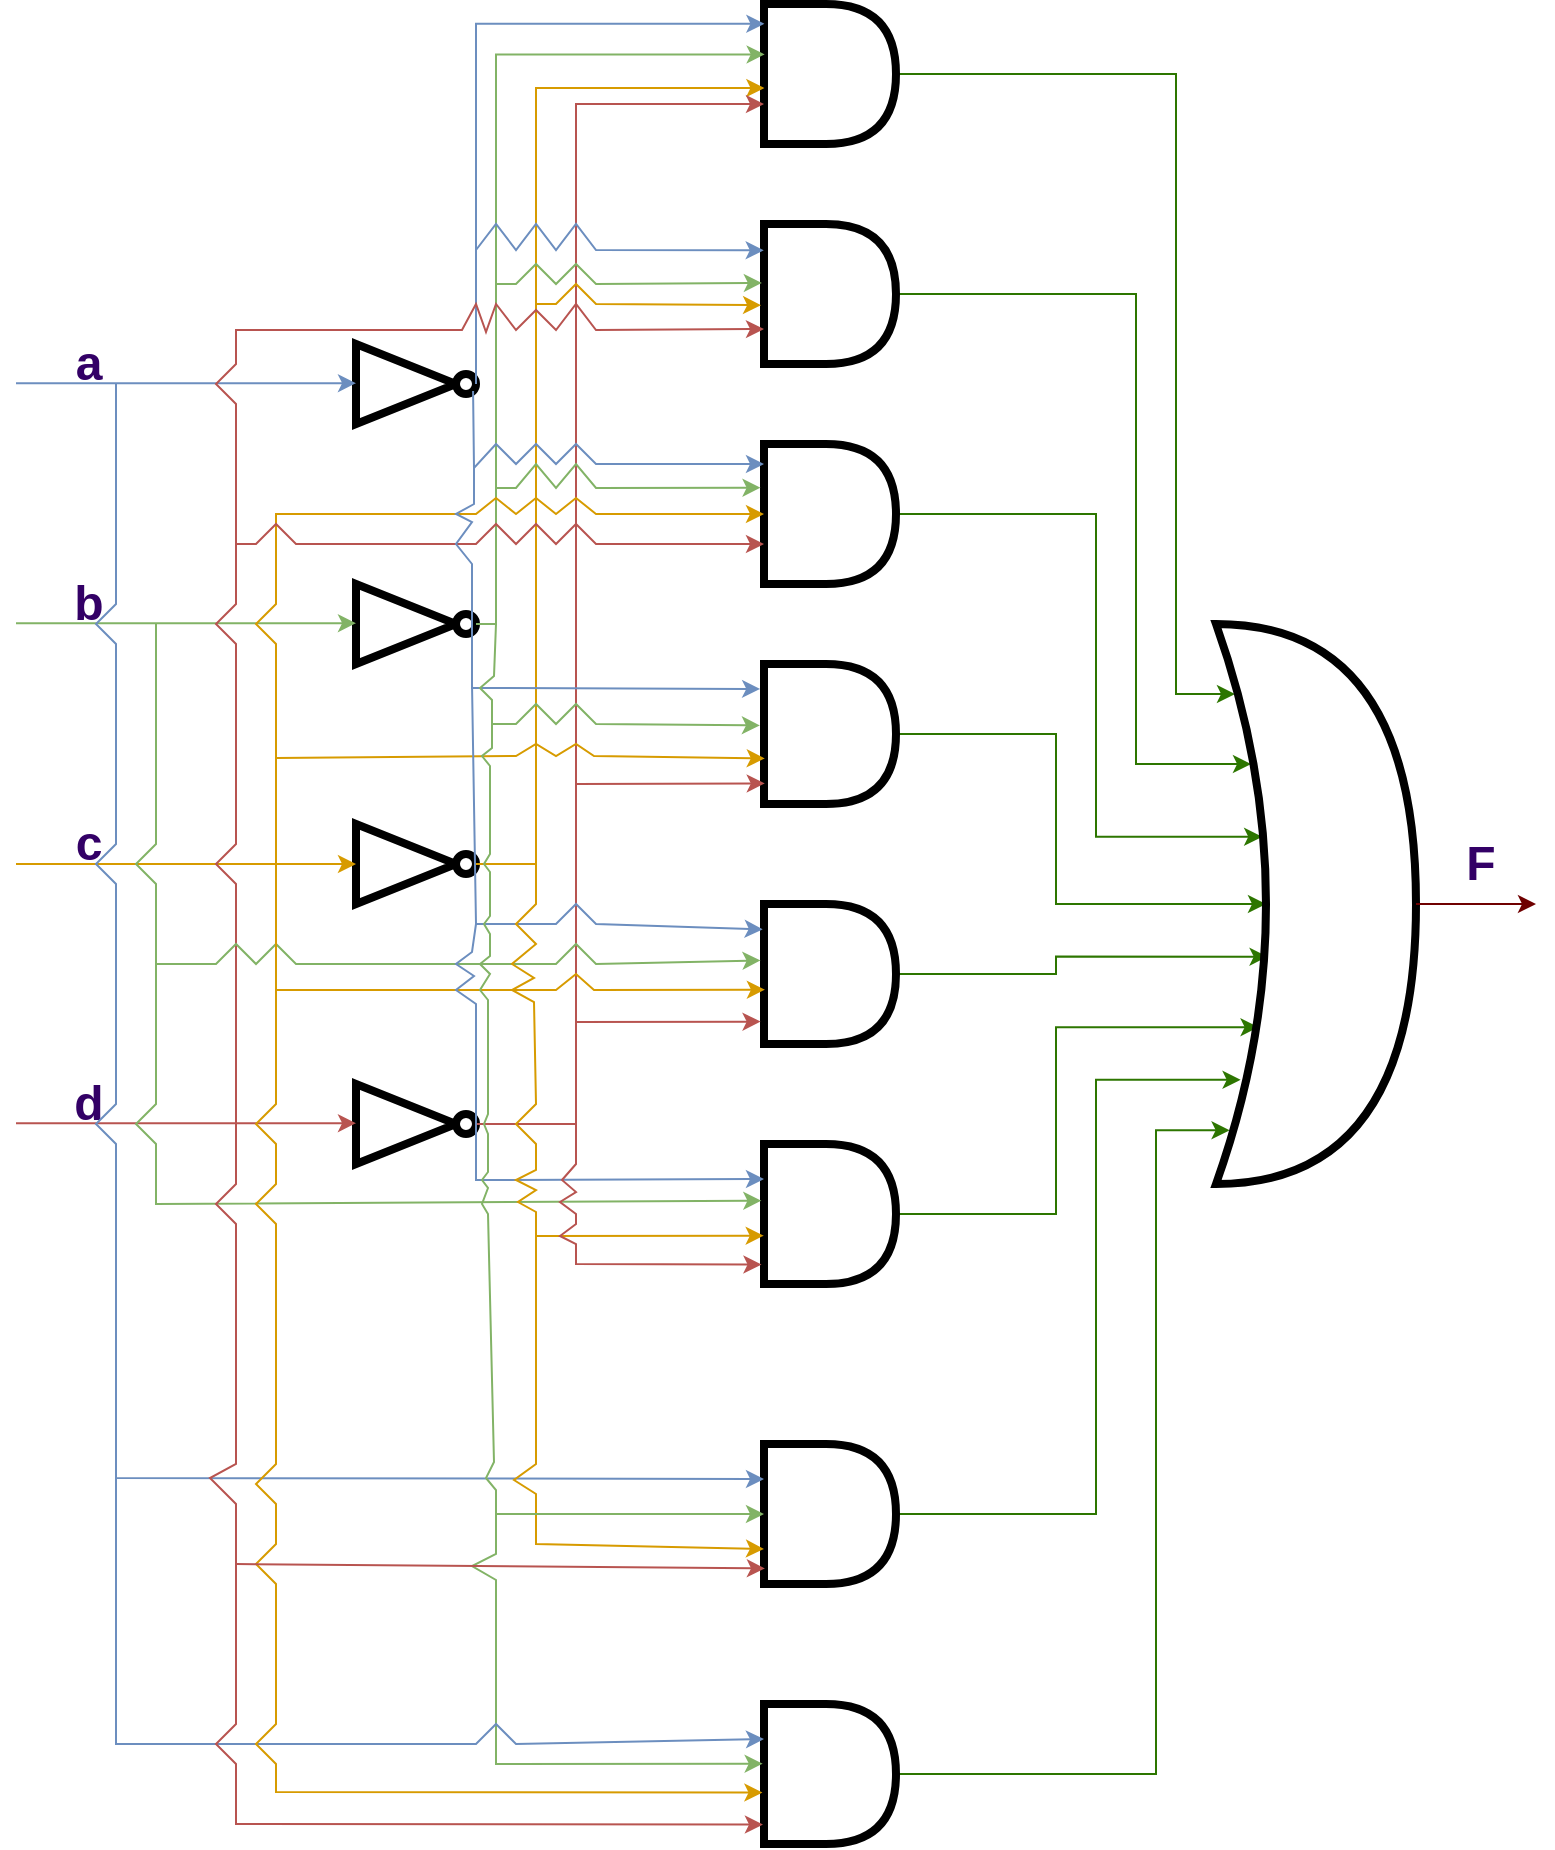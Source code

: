 <mxfile version="18.1.3" type="github">
  <diagram id="2hJBjuCrmC2e9bY20es1" name="Page-1">
    <mxGraphModel dx="1588" dy="1118" grid="1" gridSize="10" guides="1" tooltips="1" connect="1" arrows="1" fold="1" page="1" pageScale="1" pageWidth="827" pageHeight="1169" math="0" shadow="0">
      <root>
        <mxCell id="0" />
        <mxCell id="1" parent="0" />
        <mxCell id="IFbJVfRYcWtevvz0Ofp4-84" value="a" style="text;strokeColor=none;fillColor=none;html=1;fontSize=24;fontStyle=1;verticalAlign=middle;align=center;fontColor=#330066;" vertex="1" parent="1">
          <mxGeometry x="56.25" y="290" width="40" height="40" as="geometry" />
        </mxCell>
        <mxCell id="IFbJVfRYcWtevvz0Ofp4-85" value="b" style="text;strokeColor=none;fillColor=none;html=1;fontSize=24;fontStyle=1;verticalAlign=middle;align=center;fontColor=#330066;" vertex="1" parent="1">
          <mxGeometry x="56.25" y="410" width="40" height="40" as="geometry" />
        </mxCell>
        <mxCell id="IFbJVfRYcWtevvz0Ofp4-86" value="c" style="text;strokeColor=none;fillColor=none;html=1;fontSize=24;fontStyle=1;verticalAlign=middle;align=center;fontColor=#330066;" vertex="1" parent="1">
          <mxGeometry x="56.25" y="530" width="40" height="40" as="geometry" />
        </mxCell>
        <mxCell id="IFbJVfRYcWtevvz0Ofp4-87" value="d" style="text;strokeColor=none;fillColor=none;html=1;fontSize=24;fontStyle=1;verticalAlign=middle;align=center;fontColor=#330066;" vertex="1" parent="1">
          <mxGeometry x="52.5" y="660" width="47.5" height="40" as="geometry" />
        </mxCell>
        <mxCell id="IFbJVfRYcWtevvz0Ofp4-92" value="" style="group" vertex="1" connectable="0" parent="1">
          <mxGeometry x="210" y="300" width="60" height="40" as="geometry" />
        </mxCell>
        <mxCell id="IFbJVfRYcWtevvz0Ofp4-90" value="" style="triangle;whiteSpace=wrap;html=1;fontSize=25;fontColor=#330066;strokeWidth=4;fillColor=default;" vertex="1" parent="IFbJVfRYcWtevvz0Ofp4-92">
          <mxGeometry width="50" height="40" as="geometry" />
        </mxCell>
        <mxCell id="IFbJVfRYcWtevvz0Ofp4-91" value="" style="ellipse;whiteSpace=wrap;html=1;aspect=fixed;fontSize=25;fontColor=#330066;strokeWidth=4;fillColor=default;" vertex="1" parent="IFbJVfRYcWtevvz0Ofp4-92">
          <mxGeometry x="50" y="15" width="10" height="10" as="geometry" />
        </mxCell>
        <mxCell id="IFbJVfRYcWtevvz0Ofp4-93" value="" style="group" vertex="1" connectable="0" parent="1">
          <mxGeometry x="210" y="540" width="60" height="40" as="geometry" />
        </mxCell>
        <mxCell id="IFbJVfRYcWtevvz0Ofp4-94" value="" style="triangle;whiteSpace=wrap;html=1;fontSize=25;fontColor=#330066;strokeWidth=4;fillColor=default;" vertex="1" parent="IFbJVfRYcWtevvz0Ofp4-93">
          <mxGeometry width="50" height="40" as="geometry" />
        </mxCell>
        <mxCell id="IFbJVfRYcWtevvz0Ofp4-95" value="" style="ellipse;whiteSpace=wrap;html=1;aspect=fixed;fontSize=25;fontColor=#330066;strokeWidth=4;fillColor=default;" vertex="1" parent="IFbJVfRYcWtevvz0Ofp4-93">
          <mxGeometry x="50" y="15" width="10" height="10" as="geometry" />
        </mxCell>
        <mxCell id="IFbJVfRYcWtevvz0Ofp4-96" value="" style="group" vertex="1" connectable="0" parent="1">
          <mxGeometry x="210" y="420" width="60" height="40" as="geometry" />
        </mxCell>
        <mxCell id="IFbJVfRYcWtevvz0Ofp4-97" value="" style="triangle;whiteSpace=wrap;html=1;fontSize=25;fontColor=#330066;strokeWidth=4;fillColor=default;" vertex="1" parent="IFbJVfRYcWtevvz0Ofp4-96">
          <mxGeometry width="50" height="40" as="geometry" />
        </mxCell>
        <mxCell id="IFbJVfRYcWtevvz0Ofp4-98" value="" style="ellipse;whiteSpace=wrap;html=1;aspect=fixed;fontSize=25;fontColor=#330066;strokeWidth=4;fillColor=default;" vertex="1" parent="IFbJVfRYcWtevvz0Ofp4-96">
          <mxGeometry x="50" y="15" width="10" height="10" as="geometry" />
        </mxCell>
        <mxCell id="IFbJVfRYcWtevvz0Ofp4-99" value="" style="group" vertex="1" connectable="0" parent="1">
          <mxGeometry x="210" y="670" width="60" height="40" as="geometry" />
        </mxCell>
        <mxCell id="IFbJVfRYcWtevvz0Ofp4-100" value="" style="triangle;whiteSpace=wrap;html=1;fontSize=25;fontColor=#330066;strokeWidth=4;fillColor=default;" vertex="1" parent="IFbJVfRYcWtevvz0Ofp4-99">
          <mxGeometry width="50" height="40" as="geometry" />
        </mxCell>
        <mxCell id="IFbJVfRYcWtevvz0Ofp4-101" value="" style="ellipse;whiteSpace=wrap;html=1;aspect=fixed;fontSize=25;fontColor=#330066;strokeWidth=4;fillColor=default;" vertex="1" parent="IFbJVfRYcWtevvz0Ofp4-99">
          <mxGeometry x="50" y="15" width="10" height="10" as="geometry" />
        </mxCell>
        <mxCell id="IFbJVfRYcWtevvz0Ofp4-105" value="" style="endArrow=classic;html=1;rounded=0;fontSize=25;fontColor=#330066;entryX=0;entryY=0.5;entryDx=0;entryDy=0;fillColor=#ffe6cc;strokeColor=#d79b00;" edge="1" parent="1" target="IFbJVfRYcWtevvz0Ofp4-94">
          <mxGeometry width="50" height="50" relative="1" as="geometry">
            <mxPoint x="40" y="560" as="sourcePoint" />
            <mxPoint x="430" y="470" as="targetPoint" />
          </mxGeometry>
        </mxCell>
        <mxCell id="IFbJVfRYcWtevvz0Ofp4-106" value="" style="endArrow=classic;html=1;rounded=0;fontSize=25;fontColor=#330066;entryX=0;entryY=0.5;entryDx=0;entryDy=0;fillColor=#d5e8d4;strokeColor=#82b366;" edge="1" parent="1">
          <mxGeometry width="50" height="50" relative="1" as="geometry">
            <mxPoint x="40" y="439.58" as="sourcePoint" />
            <mxPoint x="210" y="439.58" as="targetPoint" />
          </mxGeometry>
        </mxCell>
        <mxCell id="IFbJVfRYcWtevvz0Ofp4-107" value="" style="endArrow=classic;html=1;rounded=0;fontSize=25;fontColor=#330066;entryX=0;entryY=0.5;entryDx=0;entryDy=0;fillColor=#dae8fc;strokeColor=#6c8ebf;" edge="1" parent="1">
          <mxGeometry width="50" height="50" relative="1" as="geometry">
            <mxPoint x="40" y="319.58" as="sourcePoint" />
            <mxPoint x="210" y="319.58" as="targetPoint" />
          </mxGeometry>
        </mxCell>
        <mxCell id="IFbJVfRYcWtevvz0Ofp4-108" value="" style="endArrow=classic;html=1;rounded=0;fontSize=25;fontColor=#330066;entryX=0;entryY=0.5;entryDx=0;entryDy=0;fillColor=#f8cecc;strokeColor=#b85450;" edge="1" parent="1">
          <mxGeometry width="50" height="50" relative="1" as="geometry">
            <mxPoint x="40" y="689.58" as="sourcePoint" />
            <mxPoint x="210" y="689.58" as="targetPoint" />
          </mxGeometry>
        </mxCell>
        <mxCell id="IFbJVfRYcWtevvz0Ofp4-159" style="edgeStyle=orthogonalEdgeStyle;rounded=0;orthogonalLoop=1;jettySize=auto;html=1;entryX=0.095;entryY=0.125;entryDx=0;entryDy=0;entryPerimeter=0;fontSize=25;fontColor=#330066;fillColor=#60a917;strokeColor=#2D7600;" edge="1" parent="1" source="IFbJVfRYcWtevvz0Ofp4-112" target="IFbJVfRYcWtevvz0Ofp4-158">
          <mxGeometry relative="1" as="geometry">
            <Array as="points">
              <mxPoint x="620" y="165" />
              <mxPoint x="620" y="475" />
            </Array>
          </mxGeometry>
        </mxCell>
        <mxCell id="IFbJVfRYcWtevvz0Ofp4-112" value="" style="shape=delay;whiteSpace=wrap;html=1;fontSize=25;fontColor=#330066;strokeWidth=4;fillColor=default;" vertex="1" parent="1">
          <mxGeometry x="414" y="130" width="66" height="70" as="geometry" />
        </mxCell>
        <mxCell id="IFbJVfRYcWtevvz0Ofp4-113" style="edgeStyle=orthogonalEdgeStyle;rounded=0;orthogonalLoop=1;jettySize=auto;html=1;entryX=0.003;entryY=0.141;entryDx=0;entryDy=0;entryPerimeter=0;fontSize=25;fontColor=#330066;fillColor=#dae8fc;strokeColor=#6c8ebf;" edge="1" parent="1" source="IFbJVfRYcWtevvz0Ofp4-91" target="IFbJVfRYcWtevvz0Ofp4-112">
          <mxGeometry relative="1" as="geometry">
            <Array as="points">
              <mxPoint x="270" y="140" />
            </Array>
          </mxGeometry>
        </mxCell>
        <mxCell id="IFbJVfRYcWtevvz0Ofp4-115" style="edgeStyle=orthogonalEdgeStyle;rounded=0;orthogonalLoop=1;jettySize=auto;html=1;fontSize=25;fontColor=#330066;entryX=0.003;entryY=0.594;entryDx=0;entryDy=0;entryPerimeter=0;fillColor=#ffe6cc;strokeColor=#d79b00;" edge="1" parent="1" source="IFbJVfRYcWtevvz0Ofp4-95" target="IFbJVfRYcWtevvz0Ofp4-112">
          <mxGeometry relative="1" as="geometry">
            <mxPoint x="410" y="340" as="targetPoint" />
            <Array as="points">
              <mxPoint x="300" y="560" />
              <mxPoint x="300" y="172" />
              <mxPoint x="414" y="172" />
            </Array>
          </mxGeometry>
        </mxCell>
        <mxCell id="IFbJVfRYcWtevvz0Ofp4-116" style="edgeStyle=orthogonalEdgeStyle;rounded=0;orthogonalLoop=1;jettySize=auto;html=1;fontSize=25;fontColor=#330066;fillColor=#f8cecc;strokeColor=#b85450;" edge="1" parent="1" source="IFbJVfRYcWtevvz0Ofp4-101">
          <mxGeometry relative="1" as="geometry">
            <mxPoint x="414" y="180" as="targetPoint" />
            <Array as="points">
              <mxPoint x="320" y="690" />
              <mxPoint x="320" y="180" />
            </Array>
          </mxGeometry>
        </mxCell>
        <mxCell id="IFbJVfRYcWtevvz0Ofp4-160" style="edgeStyle=orthogonalEdgeStyle;rounded=0;orthogonalLoop=1;jettySize=auto;html=1;entryX=0.175;entryY=0.25;entryDx=0;entryDy=0;entryPerimeter=0;fontSize=25;fontColor=#330066;fillColor=#60a917;strokeColor=#2D7600;" edge="1" parent="1" source="IFbJVfRYcWtevvz0Ofp4-117" target="IFbJVfRYcWtevvz0Ofp4-158">
          <mxGeometry relative="1" as="geometry">
            <Array as="points">
              <mxPoint x="600" y="275" />
              <mxPoint x="600" y="510" />
            </Array>
          </mxGeometry>
        </mxCell>
        <mxCell id="IFbJVfRYcWtevvz0Ofp4-117" value="" style="shape=delay;whiteSpace=wrap;html=1;fontSize=25;fontColor=#330066;strokeWidth=4;fillColor=default;" vertex="1" parent="1">
          <mxGeometry x="414" y="240" width="66" height="70" as="geometry" />
        </mxCell>
        <mxCell id="IFbJVfRYcWtevvz0Ofp4-118" style="edgeStyle=orthogonalEdgeStyle;rounded=0;orthogonalLoop=1;jettySize=auto;html=1;entryX=0.005;entryY=0.36;entryDx=0;entryDy=0;entryPerimeter=0;fontSize=25;fontColor=#330066;fillColor=#d5e8d4;strokeColor=#82b366;" edge="1" parent="1" source="IFbJVfRYcWtevvz0Ofp4-98" target="IFbJVfRYcWtevvz0Ofp4-112">
          <mxGeometry relative="1" as="geometry">
            <Array as="points">
              <mxPoint x="280" y="440" />
              <mxPoint x="280" y="155" />
            </Array>
          </mxGeometry>
        </mxCell>
        <mxCell id="IFbJVfRYcWtevvz0Ofp4-161" style="edgeStyle=orthogonalEdgeStyle;rounded=0;orthogonalLoop=1;jettySize=auto;html=1;entryX=0.231;entryY=0.38;entryDx=0;entryDy=0;entryPerimeter=0;fontSize=25;fontColor=#330066;fillColor=#60a917;strokeColor=#2D7600;" edge="1" parent="1" source="IFbJVfRYcWtevvz0Ofp4-119" target="IFbJVfRYcWtevvz0Ofp4-158">
          <mxGeometry relative="1" as="geometry">
            <Array as="points">
              <mxPoint x="580" y="385" />
              <mxPoint x="580" y="546" />
            </Array>
          </mxGeometry>
        </mxCell>
        <mxCell id="IFbJVfRYcWtevvz0Ofp4-119" value="" style="shape=delay;whiteSpace=wrap;html=1;fontSize=25;fontColor=#330066;strokeWidth=4;fillColor=default;" vertex="1" parent="1">
          <mxGeometry x="414" y="350" width="66" height="70" as="geometry" />
        </mxCell>
        <mxCell id="IFbJVfRYcWtevvz0Ofp4-162" style="edgeStyle=orthogonalEdgeStyle;rounded=0;orthogonalLoop=1;jettySize=auto;html=1;fontSize=25;fontColor=#330066;entryX=0.25;entryY=0.5;entryDx=0;entryDy=0;entryPerimeter=0;fillColor=#60a917;strokeColor=#2D7600;" edge="1" parent="1" source="IFbJVfRYcWtevvz0Ofp4-120" target="IFbJVfRYcWtevvz0Ofp4-158">
          <mxGeometry relative="1" as="geometry">
            <mxPoint x="520" y="530" as="targetPoint" />
          </mxGeometry>
        </mxCell>
        <mxCell id="IFbJVfRYcWtevvz0Ofp4-120" value="" style="shape=delay;whiteSpace=wrap;html=1;fontSize=25;fontColor=#330066;strokeWidth=4;fillColor=default;" vertex="1" parent="1">
          <mxGeometry x="414" y="460" width="66" height="70" as="geometry" />
        </mxCell>
        <mxCell id="IFbJVfRYcWtevvz0Ofp4-164" style="edgeStyle=orthogonalEdgeStyle;rounded=0;orthogonalLoop=1;jettySize=auto;html=1;entryX=0.258;entryY=0.594;entryDx=0;entryDy=0;entryPerimeter=0;fontSize=25;fontColor=#330066;fillColor=#60a917;strokeColor=#2D7600;" edge="1" parent="1" source="IFbJVfRYcWtevvz0Ofp4-122" target="IFbJVfRYcWtevvz0Ofp4-158">
          <mxGeometry relative="1" as="geometry" />
        </mxCell>
        <mxCell id="IFbJVfRYcWtevvz0Ofp4-122" value="" style="shape=delay;whiteSpace=wrap;html=1;fontSize=25;fontColor=#330066;strokeWidth=4;fillColor=default;" vertex="1" parent="1">
          <mxGeometry x="414" y="580" width="66" height="70" as="geometry" />
        </mxCell>
        <mxCell id="IFbJVfRYcWtevvz0Ofp4-165" style="edgeStyle=orthogonalEdgeStyle;rounded=0;orthogonalLoop=1;jettySize=auto;html=1;entryX=0.213;entryY=0.72;entryDx=0;entryDy=0;entryPerimeter=0;fontSize=25;fontColor=#330066;fillColor=#60a917;strokeColor=#2D7600;" edge="1" parent="1" source="IFbJVfRYcWtevvz0Ofp4-123" target="IFbJVfRYcWtevvz0Ofp4-158">
          <mxGeometry relative="1" as="geometry" />
        </mxCell>
        <mxCell id="IFbJVfRYcWtevvz0Ofp4-123" value="" style="shape=delay;whiteSpace=wrap;html=1;fontSize=25;fontColor=#330066;strokeWidth=4;fillColor=default;" vertex="1" parent="1">
          <mxGeometry x="414" y="700" width="66" height="70" as="geometry" />
        </mxCell>
        <mxCell id="IFbJVfRYcWtevvz0Ofp4-166" style="edgeStyle=orthogonalEdgeStyle;rounded=0;orthogonalLoop=1;jettySize=auto;html=1;entryX=0.123;entryY=0.814;entryDx=0;entryDy=0;entryPerimeter=0;fontSize=25;fontColor=#330066;fillColor=#60a917;strokeColor=#2D7600;" edge="1" parent="1" source="IFbJVfRYcWtevvz0Ofp4-124" target="IFbJVfRYcWtevvz0Ofp4-158">
          <mxGeometry relative="1" as="geometry">
            <Array as="points">
              <mxPoint x="580" y="885" />
              <mxPoint x="580" y="668" />
            </Array>
          </mxGeometry>
        </mxCell>
        <mxCell id="IFbJVfRYcWtevvz0Ofp4-124" value="" style="shape=delay;whiteSpace=wrap;html=1;fontSize=25;fontColor=#330066;strokeWidth=4;fillColor=default;" vertex="1" parent="1">
          <mxGeometry x="414" y="850" width="66" height="70" as="geometry" />
        </mxCell>
        <mxCell id="IFbJVfRYcWtevvz0Ofp4-167" style="edgeStyle=orthogonalEdgeStyle;rounded=0;orthogonalLoop=1;jettySize=auto;html=1;entryX=0.068;entryY=0.904;entryDx=0;entryDy=0;entryPerimeter=0;fontSize=25;fontColor=#330066;fillColor=#60a917;strokeColor=#2D7600;" edge="1" parent="1" source="IFbJVfRYcWtevvz0Ofp4-125" target="IFbJVfRYcWtevvz0Ofp4-158">
          <mxGeometry relative="1" as="geometry">
            <Array as="points">
              <mxPoint x="610" y="1015" />
              <mxPoint x="610" y="693" />
            </Array>
          </mxGeometry>
        </mxCell>
        <mxCell id="IFbJVfRYcWtevvz0Ofp4-125" value="" style="shape=delay;whiteSpace=wrap;html=1;fontSize=25;fontColor=#330066;strokeWidth=4;fillColor=default;" vertex="1" parent="1">
          <mxGeometry x="414" y="980" width="66" height="70" as="geometry" />
        </mxCell>
        <mxCell id="IFbJVfRYcWtevvz0Ofp4-126" value="" style="endArrow=classic;html=1;rounded=0;fontSize=25;fontColor=#330066;entryX=-0.002;entryY=0.188;entryDx=0;entryDy=0;entryPerimeter=0;fillColor=#dae8fc;strokeColor=#6c8ebf;" edge="1" parent="1" target="IFbJVfRYcWtevvz0Ofp4-117">
          <mxGeometry width="50" height="50" relative="1" as="geometry">
            <mxPoint x="270" y="253" as="sourcePoint" />
            <mxPoint x="390" y="240" as="targetPoint" />
            <Array as="points">
              <mxPoint x="280" y="240" />
              <mxPoint x="290" y="253" />
              <mxPoint x="300" y="240" />
              <mxPoint x="310" y="253" />
              <mxPoint x="320" y="240" />
              <mxPoint x="330" y="253" />
            </Array>
          </mxGeometry>
        </mxCell>
        <mxCell id="IFbJVfRYcWtevvz0Ofp4-129" value="" style="endArrow=classic;html=1;rounded=0;fontSize=25;fontColor=#330066;entryX=-0.016;entryY=0.421;entryDx=0;entryDy=0;entryPerimeter=0;fillColor=#d5e8d4;strokeColor=#82b366;" edge="1" parent="1" target="IFbJVfRYcWtevvz0Ofp4-117">
          <mxGeometry width="50" height="50" relative="1" as="geometry">
            <mxPoint x="280" y="270" as="sourcePoint" />
            <mxPoint x="330" y="290" as="targetPoint" />
            <Array as="points">
              <mxPoint x="290" y="270" />
              <mxPoint x="300" y="260" />
              <mxPoint x="310" y="270" />
              <mxPoint x="320" y="260" />
              <mxPoint x="330" y="270" />
            </Array>
          </mxGeometry>
        </mxCell>
        <mxCell id="IFbJVfRYcWtevvz0Ofp4-130" value="" style="endArrow=classic;html=1;rounded=0;fontSize=25;fontColor=#330066;entryX=-0.022;entryY=0.58;entryDx=0;entryDy=0;entryPerimeter=0;fillColor=#ffe6cc;strokeColor=#d79b00;" edge="1" parent="1" target="IFbJVfRYcWtevvz0Ofp4-117">
          <mxGeometry width="50" height="50" relative="1" as="geometry">
            <mxPoint x="300" y="280" as="sourcePoint" />
            <mxPoint x="380" y="340" as="targetPoint" />
            <Array as="points">
              <mxPoint x="310" y="280" />
              <mxPoint x="320" y="270" />
              <mxPoint x="330" y="280" />
            </Array>
          </mxGeometry>
        </mxCell>
        <mxCell id="IFbJVfRYcWtevvz0Ofp4-131" value="" style="endArrow=classic;html=1;rounded=0;fontSize=25;fontColor=#330066;entryX=0;entryY=0.75;entryDx=0;entryDy=0;fillColor=#f8cecc;strokeColor=#b85450;" edge="1" parent="1" target="IFbJVfRYcWtevvz0Ofp4-117">
          <mxGeometry width="50" height="50" relative="1" as="geometry">
            <mxPoint x="150" y="690" as="sourcePoint" />
            <mxPoint x="280" y="440" as="targetPoint" />
            <Array as="points">
              <mxPoint x="150" y="570" />
              <mxPoint x="140" y="560" />
              <mxPoint x="150" y="550" />
              <mxPoint x="150" y="450" />
              <mxPoint x="140" y="440" />
              <mxPoint x="150" y="430" />
              <mxPoint x="150" y="330" />
              <mxPoint x="140" y="320" />
              <mxPoint x="150" y="310" />
              <mxPoint x="150" y="293" />
              <mxPoint x="263" y="293" />
              <mxPoint x="270" y="280" />
              <mxPoint x="275" y="294" />
              <mxPoint x="280" y="280" />
              <mxPoint x="290" y="293" />
              <mxPoint x="300" y="283" />
              <mxPoint x="310" y="293" />
              <mxPoint x="320" y="280" />
              <mxPoint x="330" y="293" />
            </Array>
          </mxGeometry>
        </mxCell>
        <mxCell id="IFbJVfRYcWtevvz0Ofp4-133" value="" style="endArrow=classic;html=1;rounded=0;fontSize=25;fontColor=#330066;exitX=1;exitY=1;exitDx=0;exitDy=0;fillColor=#dae8fc;strokeColor=#6c8ebf;" edge="1" parent="1" source="IFbJVfRYcWtevvz0Ofp4-91">
          <mxGeometry width="50" height="50" relative="1" as="geometry">
            <mxPoint x="320" y="380" as="sourcePoint" />
            <mxPoint x="414" y="360" as="targetPoint" />
            <Array as="points">
              <mxPoint x="269" y="362" />
              <mxPoint x="280" y="350" />
              <mxPoint x="290" y="360" />
              <mxPoint x="300" y="350" />
              <mxPoint x="310" y="360" />
              <mxPoint x="320" y="350" />
              <mxPoint x="330" y="360" />
            </Array>
          </mxGeometry>
        </mxCell>
        <mxCell id="IFbJVfRYcWtevvz0Ofp4-134" value="" style="endArrow=classic;html=1;rounded=0;fontSize=25;fontColor=#330066;entryX=-0.026;entryY=0.312;entryDx=0;entryDy=0;entryPerimeter=0;fillColor=#d5e8d4;strokeColor=#82b366;" edge="1" parent="1" target="IFbJVfRYcWtevvz0Ofp4-119">
          <mxGeometry width="50" height="50" relative="1" as="geometry">
            <mxPoint x="280" y="372" as="sourcePoint" />
            <mxPoint x="320" y="370" as="targetPoint" />
            <Array as="points">
              <mxPoint x="290" y="372" />
              <mxPoint x="300" y="360" />
              <mxPoint x="310" y="372" />
              <mxPoint x="320" y="360" />
              <mxPoint x="330" y="372" />
            </Array>
          </mxGeometry>
        </mxCell>
        <mxCell id="IFbJVfRYcWtevvz0Ofp4-135" value="" style="endArrow=classic;html=1;rounded=0;fontSize=25;fontColor=#330066;entryX=0;entryY=0.5;entryDx=0;entryDy=0;fillColor=#ffe6cc;strokeColor=#d79b00;" edge="1" parent="1" target="IFbJVfRYcWtevvz0Ofp4-119">
          <mxGeometry width="50" height="50" relative="1" as="geometry">
            <mxPoint x="170" y="560" as="sourcePoint" />
            <mxPoint x="240" y="470" as="targetPoint" />
            <Array as="points">
              <mxPoint x="170" y="450" />
              <mxPoint x="160" y="440" />
              <mxPoint x="170" y="430" />
              <mxPoint x="170" y="385" />
              <mxPoint x="270" y="385" />
              <mxPoint x="280" y="377" />
              <mxPoint x="290" y="385" />
              <mxPoint x="300" y="377" />
              <mxPoint x="310" y="385" />
              <mxPoint x="320" y="377" />
              <mxPoint x="330" y="385" />
            </Array>
          </mxGeometry>
        </mxCell>
        <mxCell id="IFbJVfRYcWtevvz0Ofp4-136" value="" style="endArrow=classic;html=1;rounded=0;fontSize=25;fontColor=#330066;fillColor=#f8cecc;strokeColor=#b85450;" edge="1" parent="1">
          <mxGeometry width="50" height="50" relative="1" as="geometry">
            <mxPoint x="150" y="400" as="sourcePoint" />
            <mxPoint x="414" y="400" as="targetPoint" />
            <Array as="points">
              <mxPoint x="160" y="400" />
              <mxPoint x="170" y="390" />
              <mxPoint x="180" y="400" />
              <mxPoint x="270" y="400" />
              <mxPoint x="280" y="390" />
              <mxPoint x="290" y="400" />
              <mxPoint x="300" y="390" />
              <mxPoint x="310" y="400" />
              <mxPoint x="320" y="390" />
              <mxPoint x="330" y="400" />
            </Array>
          </mxGeometry>
        </mxCell>
        <mxCell id="IFbJVfRYcWtevvz0Ofp4-137" value="" style="endArrow=classic;html=1;rounded=0;fontSize=25;fontColor=#330066;entryX=-0.029;entryY=0.178;entryDx=0;entryDy=0;entryPerimeter=0;fillColor=#dae8fc;strokeColor=#6c8ebf;" edge="1" parent="1" target="IFbJVfRYcWtevvz0Ofp4-120">
          <mxGeometry width="50" height="50" relative="1" as="geometry">
            <mxPoint x="269" y="362" as="sourcePoint" />
            <mxPoint x="330" y="350" as="targetPoint" />
            <Array as="points">
              <mxPoint x="269" y="380" />
              <mxPoint x="260" y="385" />
              <mxPoint x="268" y="389" />
              <mxPoint x="260" y="400" />
              <mxPoint x="268" y="410" />
              <mxPoint x="268" y="472" />
            </Array>
          </mxGeometry>
        </mxCell>
        <mxCell id="IFbJVfRYcWtevvz0Ofp4-138" value="" style="endArrow=classic;html=1;rounded=0;fontSize=25;fontColor=#330066;entryX=0.006;entryY=0.853;entryDx=0;entryDy=0;entryPerimeter=0;fillColor=#f8cecc;strokeColor=#b85450;" edge="1" parent="1" target="IFbJVfRYcWtevvz0Ofp4-120">
          <mxGeometry width="50" height="50" relative="1" as="geometry">
            <mxPoint x="320" y="520" as="sourcePoint" />
            <mxPoint x="350" y="450" as="targetPoint" />
          </mxGeometry>
        </mxCell>
        <mxCell id="IFbJVfRYcWtevvz0Ofp4-139" value="" style="endArrow=classic;html=1;rounded=0;fontSize=25;fontColor=#330066;entryX=0.006;entryY=0.675;entryDx=0;entryDy=0;entryPerimeter=0;fillColor=#ffe6cc;strokeColor=#d79b00;" edge="1" parent="1" target="IFbJVfRYcWtevvz0Ofp4-120">
          <mxGeometry width="50" height="50" relative="1" as="geometry">
            <mxPoint x="170" y="507" as="sourcePoint" />
            <mxPoint x="350" y="450" as="targetPoint" />
            <Array as="points">
              <mxPoint x="290" y="506" />
              <mxPoint x="300" y="500" />
              <mxPoint x="310" y="506" />
              <mxPoint x="320" y="500" />
              <mxPoint x="329" y="506" />
            </Array>
          </mxGeometry>
        </mxCell>
        <mxCell id="IFbJVfRYcWtevvz0Ofp4-140" value="" style="endArrow=classic;html=1;rounded=0;fontSize=25;fontColor=#330066;entryX=-0.031;entryY=0.439;entryDx=0;entryDy=0;entryPerimeter=0;fillColor=#d5e8d4;strokeColor=#82b366;" edge="1" parent="1" target="IFbJVfRYcWtevvz0Ofp4-120">
          <mxGeometry width="50" height="50" relative="1" as="geometry">
            <mxPoint x="278" y="480" as="sourcePoint" />
            <mxPoint x="410" y="490" as="targetPoint" />
            <Array as="points">
              <mxPoint x="278" y="490" />
              <mxPoint x="290" y="490" />
              <mxPoint x="300" y="480" />
              <mxPoint x="310" y="490" />
              <mxPoint x="320" y="480" />
              <mxPoint x="330" y="490" />
            </Array>
          </mxGeometry>
        </mxCell>
        <mxCell id="IFbJVfRYcWtevvz0Ofp4-141" value="" style="endArrow=classic;html=1;rounded=0;fontSize=25;fontColor=#330066;entryX=-0.026;entryY=0.403;entryDx=0;entryDy=0;entryPerimeter=0;fillColor=#d5e8d4;strokeColor=#82b366;" edge="1" parent="1" target="IFbJVfRYcWtevvz0Ofp4-122">
          <mxGeometry width="50" height="50" relative="1" as="geometry">
            <mxPoint x="110" y="440" as="sourcePoint" />
            <mxPoint x="240" y="540" as="targetPoint" />
            <Array as="points">
              <mxPoint x="110" y="550" />
              <mxPoint x="100" y="560" />
              <mxPoint x="110" y="570" />
              <mxPoint x="110" y="610" />
              <mxPoint x="140" y="610" />
              <mxPoint x="150" y="600" />
              <mxPoint x="160" y="610" />
              <mxPoint x="170" y="600" />
              <mxPoint x="180" y="610" />
              <mxPoint x="310" y="610" />
              <mxPoint x="320" y="600" />
              <mxPoint x="330" y="610" />
            </Array>
          </mxGeometry>
        </mxCell>
        <mxCell id="IFbJVfRYcWtevvz0Ofp4-142" value="" style="endArrow=classic;html=1;rounded=0;fontSize=25;fontColor=#330066;entryX=0.007;entryY=0.612;entryDx=0;entryDy=0;entryPerimeter=0;fillColor=#ffe6cc;strokeColor=#d79b00;" edge="1" parent="1" target="IFbJVfRYcWtevvz0Ofp4-122">
          <mxGeometry width="50" height="50" relative="1" as="geometry">
            <mxPoint x="170" y="560" as="sourcePoint" />
            <mxPoint x="230" y="520" as="targetPoint" />
            <Array as="points">
              <mxPoint x="170" y="600" />
              <mxPoint x="170" y="623" />
              <mxPoint x="310" y="623" />
              <mxPoint x="320" y="615" />
              <mxPoint x="329" y="623" />
            </Array>
          </mxGeometry>
        </mxCell>
        <mxCell id="IFbJVfRYcWtevvz0Ofp4-143" value="" style="endArrow=classic;html=1;rounded=0;fontSize=25;fontColor=#330066;entryX=-0.026;entryY=0.84;entryDx=0;entryDy=0;entryPerimeter=0;fillColor=#f8cecc;strokeColor=#b85450;" edge="1" parent="1" target="IFbJVfRYcWtevvz0Ofp4-122">
          <mxGeometry width="50" height="50" relative="1" as="geometry">
            <mxPoint x="320" y="639" as="sourcePoint" />
            <mxPoint x="330" y="570" as="targetPoint" />
          </mxGeometry>
        </mxCell>
        <mxCell id="IFbJVfRYcWtevvz0Ofp4-144" value="" style="endArrow=classic;html=1;rounded=0;fontSize=25;fontColor=#330066;entryX=-0.01;entryY=0.181;entryDx=0;entryDy=0;entryPerimeter=0;fillColor=#dae8fc;strokeColor=#6c8ebf;" edge="1" parent="1" target="IFbJVfRYcWtevvz0Ofp4-122">
          <mxGeometry width="50" height="50" relative="1" as="geometry">
            <mxPoint x="268" y="470" as="sourcePoint" />
            <mxPoint x="360" y="490" as="targetPoint" />
            <Array as="points">
              <mxPoint x="270" y="590" />
              <mxPoint x="310" y="590" />
              <mxPoint x="320" y="580" />
              <mxPoint x="330" y="590" />
            </Array>
          </mxGeometry>
        </mxCell>
        <mxCell id="IFbJVfRYcWtevvz0Ofp4-145" value="" style="endArrow=classic;html=1;rounded=0;fontSize=25;fontColor=#330066;entryX=-0.02;entryY=0.405;entryDx=0;entryDy=0;entryPerimeter=0;fillColor=#d5e8d4;strokeColor=#82b366;" edge="1" parent="1" target="IFbJVfRYcWtevvz0Ofp4-123">
          <mxGeometry width="50" height="50" relative="1" as="geometry">
            <mxPoint x="110" y="610" as="sourcePoint" />
            <mxPoint x="300" y="700" as="targetPoint" />
            <Array as="points">
              <mxPoint x="110" y="680" />
              <mxPoint x="100" y="690" />
              <mxPoint x="110" y="700" />
              <mxPoint x="110" y="730" />
            </Array>
          </mxGeometry>
        </mxCell>
        <mxCell id="IFbJVfRYcWtevvz0Ofp4-146" value="" style="endArrow=classic;html=1;rounded=0;fontSize=25;fontColor=#330066;entryX=0;entryY=0.25;entryDx=0;entryDy=0;fillColor=#dae8fc;strokeColor=#6c8ebf;" edge="1" parent="1" target="IFbJVfRYcWtevvz0Ofp4-123">
          <mxGeometry width="50" height="50" relative="1" as="geometry">
            <mxPoint x="270" y="590" as="sourcePoint" />
            <mxPoint x="290" y="570" as="targetPoint" />
            <Array as="points">
              <mxPoint x="268" y="604" />
              <mxPoint x="260" y="610" />
              <mxPoint x="269" y="616" />
              <mxPoint x="260" y="623" />
              <mxPoint x="270" y="630" />
              <mxPoint x="270" y="718" />
            </Array>
          </mxGeometry>
        </mxCell>
        <mxCell id="IFbJVfRYcWtevvz0Ofp4-147" value="" style="endArrow=classic;html=1;rounded=0;fontSize=25;fontColor=#330066;entryX=-0.002;entryY=0.655;entryDx=0;entryDy=0;entryPerimeter=0;fillColor=#ffe6cc;strokeColor=#d79b00;" edge="1" parent="1" target="IFbJVfRYcWtevvz0Ofp4-123">
          <mxGeometry width="50" height="50" relative="1" as="geometry">
            <mxPoint x="300" y="560" as="sourcePoint" />
            <mxPoint x="310" y="600" as="targetPoint" />
            <Array as="points">
              <mxPoint x="300" y="580" />
              <mxPoint x="290" y="590" />
              <mxPoint x="300" y="600" />
              <mxPoint x="288" y="610" />
              <mxPoint x="299" y="617" />
              <mxPoint x="288" y="623" />
              <mxPoint x="299" y="629" />
              <mxPoint x="300" y="680" />
              <mxPoint x="290" y="690" />
              <mxPoint x="300" y="700" />
              <mxPoint x="300" y="713" />
              <mxPoint x="290" y="718" />
              <mxPoint x="300" y="723" />
              <mxPoint x="291" y="729" />
              <mxPoint x="300" y="734" />
              <mxPoint x="300" y="746" />
            </Array>
          </mxGeometry>
        </mxCell>
        <mxCell id="IFbJVfRYcWtevvz0Ofp4-148" value="" style="endArrow=classic;html=1;rounded=0;fontSize=25;fontColor=#330066;entryX=-0.019;entryY=0.861;entryDx=0;entryDy=0;entryPerimeter=0;fillColor=#f8cecc;strokeColor=#b85450;" edge="1" parent="1" target="IFbJVfRYcWtevvz0Ofp4-123">
          <mxGeometry width="50" height="50" relative="1" as="geometry">
            <mxPoint x="320" y="690" as="sourcePoint" />
            <mxPoint x="370" y="690" as="targetPoint" />
            <Array as="points">
              <mxPoint x="320" y="710" />
              <mxPoint x="313" y="718" />
              <mxPoint x="320" y="724" />
              <mxPoint x="312" y="729" />
              <mxPoint x="320" y="735" />
              <mxPoint x="320" y="740" />
              <mxPoint x="312" y="746" />
              <mxPoint x="320" y="750" />
              <mxPoint x="320" y="760" />
            </Array>
          </mxGeometry>
        </mxCell>
        <mxCell id="IFbJVfRYcWtevvz0Ofp4-149" value="" style="endArrow=classic;html=1;rounded=0;fontSize=25;fontColor=#330066;entryX=0;entryY=0.25;entryDx=0;entryDy=0;fillColor=#dae8fc;strokeColor=#6c8ebf;" edge="1" parent="1" target="IFbJVfRYcWtevvz0Ofp4-124">
          <mxGeometry width="50" height="50" relative="1" as="geometry">
            <mxPoint x="90" y="320" as="sourcePoint" />
            <mxPoint x="270" y="490" as="targetPoint" />
            <Array as="points">
              <mxPoint x="90" y="430" />
              <mxPoint x="80" y="440" />
              <mxPoint x="90" y="450" />
              <mxPoint x="90" y="550" />
              <mxPoint x="80" y="560" />
              <mxPoint x="90" y="570" />
              <mxPoint x="90" y="680" />
              <mxPoint x="80" y="690" />
              <mxPoint x="90" y="700" />
              <mxPoint x="90" y="867" />
            </Array>
          </mxGeometry>
        </mxCell>
        <mxCell id="IFbJVfRYcWtevvz0Ofp4-151" value="" style="endArrow=classic;html=1;rounded=0;fontSize=25;fontColor=#330066;entryX=0;entryY=0.75;entryDx=0;entryDy=0;fillColor=#ffe6cc;strokeColor=#d79b00;" edge="1" parent="1" target="IFbJVfRYcWtevvz0Ofp4-124">
          <mxGeometry width="50" height="50" relative="1" as="geometry">
            <mxPoint x="300" y="745" as="sourcePoint" />
            <mxPoint x="360" y="780" as="targetPoint" />
            <Array as="points">
              <mxPoint x="300" y="860" />
              <mxPoint x="289" y="868" />
              <mxPoint x="300" y="875" />
              <mxPoint x="300" y="900" />
            </Array>
          </mxGeometry>
        </mxCell>
        <mxCell id="IFbJVfRYcWtevvz0Ofp4-152" value="" style="endArrow=classic;html=1;rounded=0;fontSize=25;fontColor=#330066;entryX=0;entryY=0.5;entryDx=0;entryDy=0;fillColor=#d5e8d4;strokeColor=#82b366;" edge="1" parent="1" target="IFbJVfRYcWtevvz0Ofp4-124">
          <mxGeometry width="50" height="50" relative="1" as="geometry">
            <mxPoint x="280" y="440" as="sourcePoint" />
            <mxPoint x="350" y="590" as="targetPoint" />
            <Array as="points">
              <mxPoint x="279" y="466" />
              <mxPoint x="272" y="472" />
              <mxPoint x="278" y="478" />
              <mxPoint x="278" y="485" />
              <mxPoint x="278" y="495" />
              <mxPoint x="278" y="502" />
              <mxPoint x="273" y="506" />
              <mxPoint x="277" y="511" />
              <mxPoint x="277" y="555" />
              <mxPoint x="274" y="560" />
              <mxPoint x="277" y="564" />
              <mxPoint x="277" y="586" />
              <mxPoint x="274" y="590" />
              <mxPoint x="277" y="595" />
              <mxPoint x="277" y="606" />
              <mxPoint x="272" y="610" />
              <mxPoint x="277" y="615" />
              <mxPoint x="272" y="623" />
              <mxPoint x="276" y="628" />
              <mxPoint x="276" y="685" />
              <mxPoint x="274" y="690" />
              <mxPoint x="276" y="695" />
              <mxPoint x="276" y="714" />
              <mxPoint x="273" y="718" />
              <mxPoint x="276" y="722" />
              <mxPoint x="273" y="730" />
              <mxPoint x="276" y="735" />
              <mxPoint x="279" y="859" />
              <mxPoint x="275" y="867" />
              <mxPoint x="280" y="873" />
              <mxPoint x="280" y="885" />
            </Array>
          </mxGeometry>
        </mxCell>
        <mxCell id="IFbJVfRYcWtevvz0Ofp4-153" value="" style="endArrow=classic;html=1;rounded=0;fontSize=25;fontColor=#330066;entryX=-0.01;entryY=0.426;entryDx=0;entryDy=0;entryPerimeter=0;fillColor=#d5e8d4;strokeColor=#82b366;" edge="1" parent="1" target="IFbJVfRYcWtevvz0Ofp4-125">
          <mxGeometry width="50" height="50" relative="1" as="geometry">
            <mxPoint x="280" y="885" as="sourcePoint" />
            <mxPoint x="320" y="940" as="targetPoint" />
            <Array as="points">
              <mxPoint x="280" y="905" />
              <mxPoint x="268" y="911" />
              <mxPoint x="280" y="918" />
              <mxPoint x="280" y="1010" />
            </Array>
          </mxGeometry>
        </mxCell>
        <mxCell id="IFbJVfRYcWtevvz0Ofp4-155" value="" style="endArrow=classic;html=1;rounded=0;fontSize=25;fontColor=#330066;entryX=0;entryY=0.25;entryDx=0;entryDy=0;fillColor=#dae8fc;strokeColor=#6c8ebf;" edge="1" parent="1" target="IFbJVfRYcWtevvz0Ofp4-125">
          <mxGeometry width="50" height="50" relative="1" as="geometry">
            <mxPoint x="90" y="867" as="sourcePoint" />
            <mxPoint x="230" y="880" as="targetPoint" />
            <Array as="points">
              <mxPoint x="90" y="1000" />
              <mxPoint x="270" y="1000" />
              <mxPoint x="280" y="990" />
              <mxPoint x="290" y="1000" />
            </Array>
          </mxGeometry>
        </mxCell>
        <mxCell id="IFbJVfRYcWtevvz0Ofp4-156" value="" style="endArrow=classic;html=1;rounded=0;fontSize=25;fontColor=#330066;entryX=-0.012;entryY=0.633;entryDx=0;entryDy=0;entryPerimeter=0;fillColor=#ffe6cc;strokeColor=#d79b00;" edge="1" parent="1" target="IFbJVfRYcWtevvz0Ofp4-125">
          <mxGeometry width="50" height="50" relative="1" as="geometry">
            <mxPoint x="170" y="620" as="sourcePoint" />
            <mxPoint x="280" y="680" as="targetPoint" />
            <Array as="points">
              <mxPoint x="170" y="680" />
              <mxPoint x="160" y="690" />
              <mxPoint x="170" y="700" />
              <mxPoint x="170" y="720" />
              <mxPoint x="160" y="730" />
              <mxPoint x="170" y="740" />
              <mxPoint x="170" y="860" />
              <mxPoint x="160" y="870" />
              <mxPoint x="170" y="880" />
              <mxPoint x="170" y="900" />
              <mxPoint x="160" y="910" />
              <mxPoint x="170" y="920" />
              <mxPoint x="170" y="990" />
              <mxPoint x="160" y="1000" />
              <mxPoint x="170" y="1010" />
              <mxPoint x="170" y="1024" />
            </Array>
          </mxGeometry>
        </mxCell>
        <mxCell id="IFbJVfRYcWtevvz0Ofp4-157" value="" style="endArrow=classic;html=1;rounded=0;fontSize=25;fontColor=#330066;entryX=-0.008;entryY=0.861;entryDx=0;entryDy=0;entryPerimeter=0;fillColor=#f8cecc;strokeColor=#b85450;" edge="1" parent="1" target="IFbJVfRYcWtevvz0Ofp4-125">
          <mxGeometry width="50" height="50" relative="1" as="geometry">
            <mxPoint x="150" y="690" as="sourcePoint" />
            <mxPoint x="180" y="830" as="targetPoint" />
            <Array as="points">
              <mxPoint x="150" y="720" />
              <mxPoint x="140" y="730" />
              <mxPoint x="150" y="740" />
              <mxPoint x="150" y="860" />
              <mxPoint x="137" y="867" />
              <mxPoint x="150" y="880" />
              <mxPoint x="150" y="900" />
              <mxPoint x="150" y="920" />
              <mxPoint x="150" y="990" />
              <mxPoint x="140" y="1000" />
              <mxPoint x="150" y="1010" />
              <mxPoint x="150" y="1040" />
            </Array>
          </mxGeometry>
        </mxCell>
        <mxCell id="IFbJVfRYcWtevvz0Ofp4-158" value="" style="shape=xor;whiteSpace=wrap;html=1;fontSize=25;fontColor=#330066;strokeWidth=4;fillColor=default;" vertex="1" parent="1">
          <mxGeometry x="640" y="440" width="100" height="280" as="geometry" />
        </mxCell>
        <mxCell id="IFbJVfRYcWtevvz0Ofp4-168" value="" style="endArrow=classic;html=1;rounded=0;fontSize=25;fontColor=#330066;exitX=1;exitY=0.5;exitDx=0;exitDy=0;exitPerimeter=0;fillColor=#a20025;strokeColor=#6F0000;" edge="1" parent="1" source="IFbJVfRYcWtevvz0Ofp4-158">
          <mxGeometry width="50" height="50" relative="1" as="geometry">
            <mxPoint x="460" y="760" as="sourcePoint" />
            <mxPoint x="800" y="580" as="targetPoint" />
          </mxGeometry>
        </mxCell>
        <mxCell id="IFbJVfRYcWtevvz0Ofp4-169" value="F" style="text;strokeColor=none;fillColor=none;html=1;fontSize=24;fontStyle=1;verticalAlign=middle;align=center;fontColor=#330066;" vertex="1" parent="1">
          <mxGeometry x="750" y="540" width="43" height="40" as="geometry" />
        </mxCell>
        <mxCell id="IFbJVfRYcWtevvz0Ofp4-170" value="" style="endArrow=classic;html=1;rounded=0;fontSize=25;fontColor=#330066;entryX=0.007;entryY=0.889;entryDx=0;entryDy=0;entryPerimeter=0;fillColor=#f8cecc;strokeColor=#b85450;" edge="1" parent="1" target="IFbJVfRYcWtevvz0Ofp4-124">
          <mxGeometry width="50" height="50" relative="1" as="geometry">
            <mxPoint x="150" y="910" as="sourcePoint" />
            <mxPoint x="320" y="880" as="targetPoint" />
          </mxGeometry>
        </mxCell>
      </root>
    </mxGraphModel>
  </diagram>
</mxfile>
